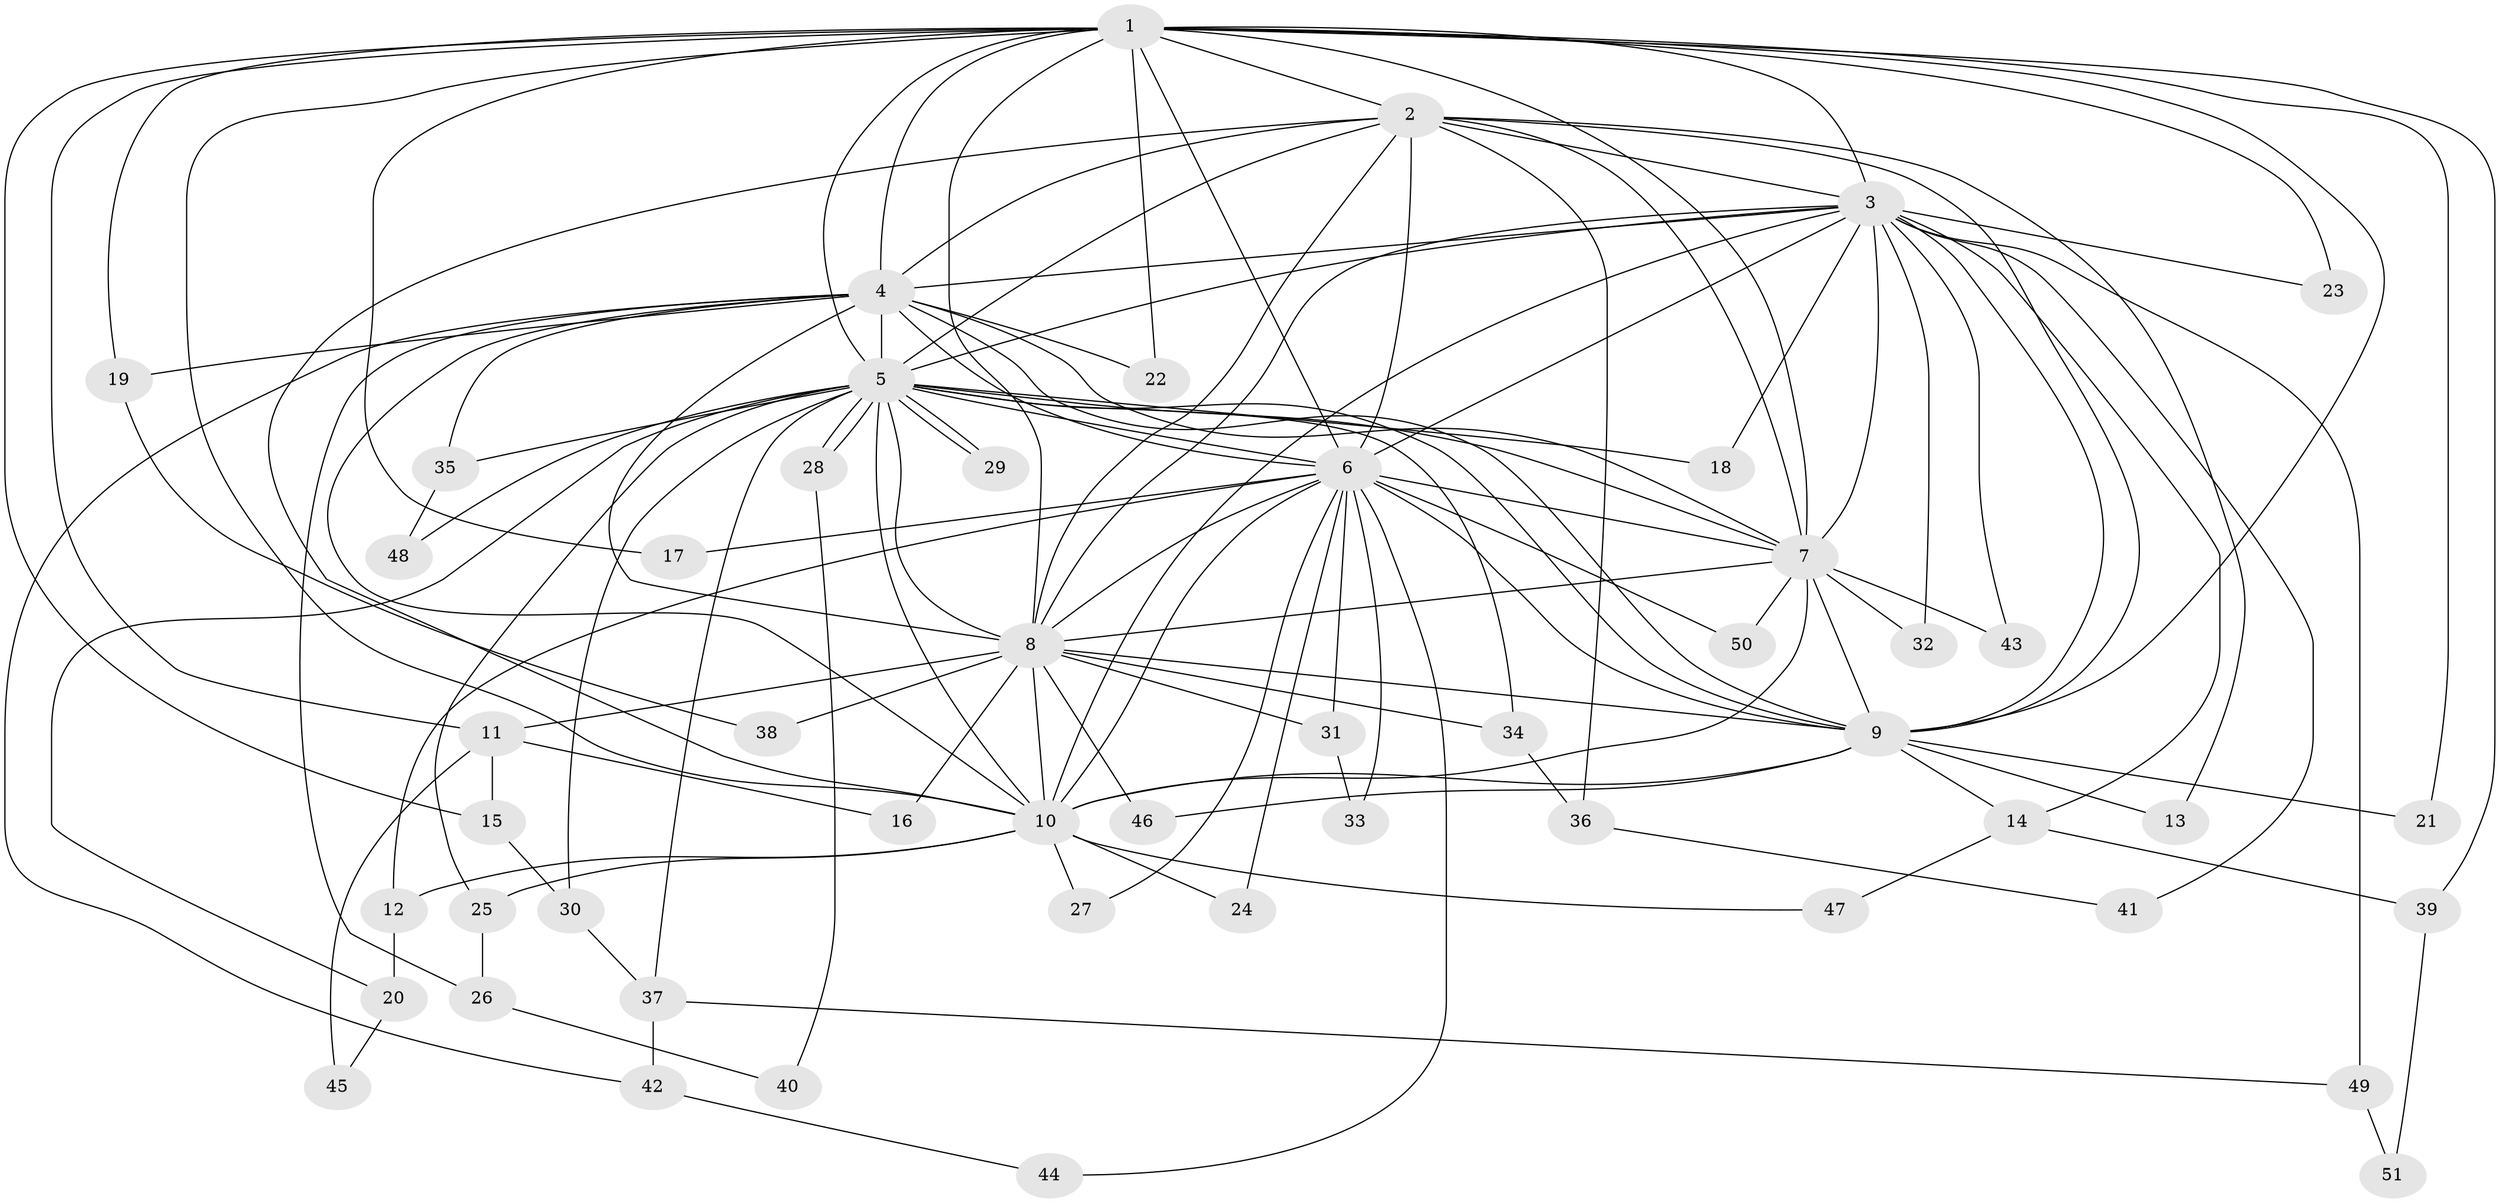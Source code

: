 // coarse degree distribution, {9: 0.11538461538461539, 13: 0.07692307692307693, 2: 0.3076923076923077, 10: 0.038461538461538464, 4: 0.11538461538461539, 3: 0.2692307692307692, 1: 0.038461538461538464, 11: 0.038461538461538464}
// Generated by graph-tools (version 1.1) at 2025/36/03/04/25 23:36:18]
// undirected, 51 vertices, 127 edges
graph export_dot {
  node [color=gray90,style=filled];
  1;
  2;
  3;
  4;
  5;
  6;
  7;
  8;
  9;
  10;
  11;
  12;
  13;
  14;
  15;
  16;
  17;
  18;
  19;
  20;
  21;
  22;
  23;
  24;
  25;
  26;
  27;
  28;
  29;
  30;
  31;
  32;
  33;
  34;
  35;
  36;
  37;
  38;
  39;
  40;
  41;
  42;
  43;
  44;
  45;
  46;
  47;
  48;
  49;
  50;
  51;
  1 -- 2;
  1 -- 3;
  1 -- 4;
  1 -- 5;
  1 -- 6;
  1 -- 7;
  1 -- 8;
  1 -- 9;
  1 -- 10;
  1 -- 11;
  1 -- 15;
  1 -- 17;
  1 -- 19;
  1 -- 21;
  1 -- 22;
  1 -- 23;
  1 -- 39;
  2 -- 3;
  2 -- 4;
  2 -- 5;
  2 -- 6;
  2 -- 7;
  2 -- 8;
  2 -- 9;
  2 -- 10;
  2 -- 13;
  2 -- 36;
  3 -- 4;
  3 -- 5;
  3 -- 6;
  3 -- 7;
  3 -- 8;
  3 -- 9;
  3 -- 10;
  3 -- 14;
  3 -- 18;
  3 -- 23;
  3 -- 32;
  3 -- 41;
  3 -- 43;
  3 -- 49;
  4 -- 5;
  4 -- 6;
  4 -- 7;
  4 -- 8;
  4 -- 9;
  4 -- 10;
  4 -- 19;
  4 -- 22;
  4 -- 26;
  4 -- 35;
  4 -- 42;
  5 -- 6;
  5 -- 7;
  5 -- 8;
  5 -- 9;
  5 -- 10;
  5 -- 18;
  5 -- 20;
  5 -- 25;
  5 -- 28;
  5 -- 28;
  5 -- 29;
  5 -- 29;
  5 -- 30;
  5 -- 34;
  5 -- 35;
  5 -- 37;
  5 -- 48;
  6 -- 7;
  6 -- 8;
  6 -- 9;
  6 -- 10;
  6 -- 12;
  6 -- 17;
  6 -- 24;
  6 -- 27;
  6 -- 31;
  6 -- 33;
  6 -- 44;
  6 -- 50;
  7 -- 8;
  7 -- 9;
  7 -- 10;
  7 -- 32;
  7 -- 43;
  7 -- 50;
  8 -- 9;
  8 -- 10;
  8 -- 11;
  8 -- 16;
  8 -- 31;
  8 -- 34;
  8 -- 38;
  8 -- 46;
  9 -- 10;
  9 -- 13;
  9 -- 14;
  9 -- 21;
  9 -- 46;
  10 -- 12;
  10 -- 24;
  10 -- 25;
  10 -- 27;
  10 -- 47;
  11 -- 15;
  11 -- 16;
  11 -- 45;
  12 -- 20;
  14 -- 39;
  14 -- 47;
  15 -- 30;
  19 -- 38;
  20 -- 45;
  25 -- 26;
  26 -- 40;
  28 -- 40;
  30 -- 37;
  31 -- 33;
  34 -- 36;
  35 -- 48;
  36 -- 41;
  37 -- 42;
  37 -- 49;
  39 -- 51;
  42 -- 44;
  49 -- 51;
}
